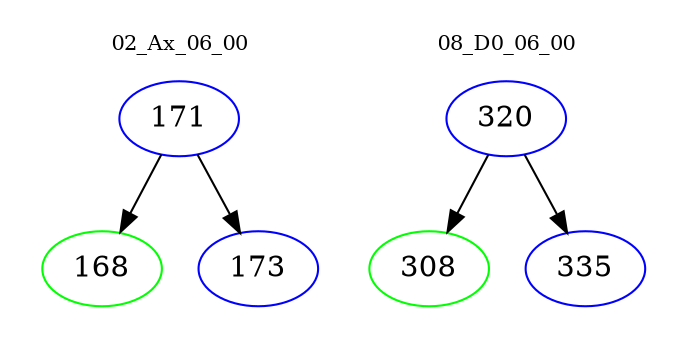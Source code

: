 digraph{
subgraph cluster_0 {
color = white
label = "02_Ax_06_00";
fontsize=10;
T0_171 [label="171", color="blue"]
T0_171 -> T0_168 [color="black"]
T0_168 [label="168", color="green"]
T0_171 -> T0_173 [color="black"]
T0_173 [label="173", color="blue"]
}
subgraph cluster_1 {
color = white
label = "08_D0_06_00";
fontsize=10;
T1_320 [label="320", color="blue"]
T1_320 -> T1_308 [color="black"]
T1_308 [label="308", color="green"]
T1_320 -> T1_335 [color="black"]
T1_335 [label="335", color="blue"]
}
}
